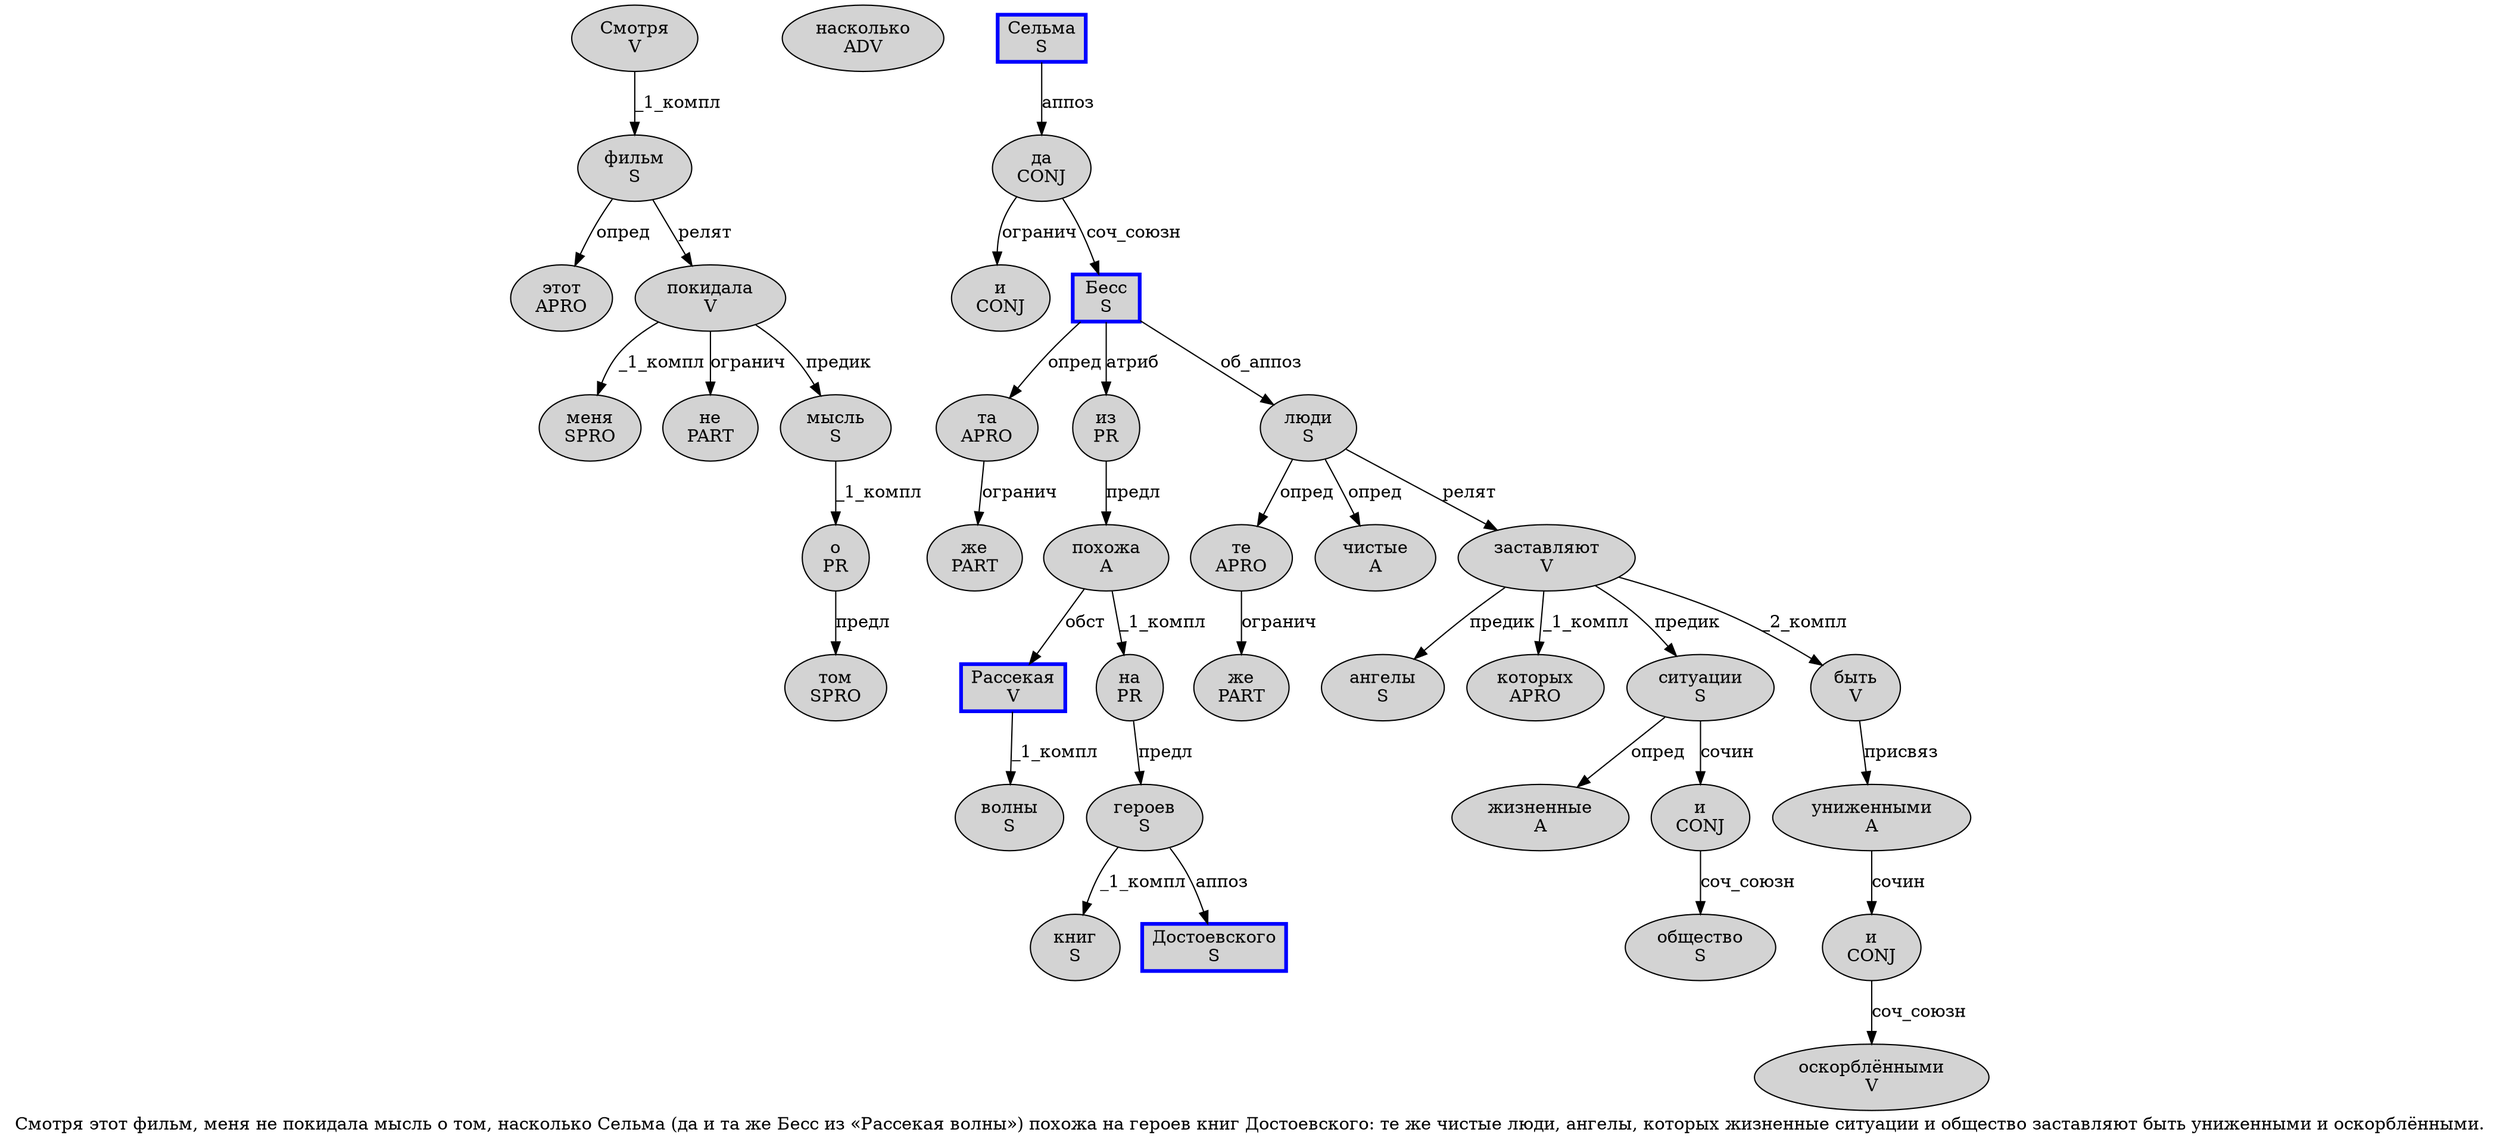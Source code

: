digraph SENTENCE_185 {
	graph [label="Смотря этот фильм, меня не покидала мысль о том, насколько Сельма (да и та же Бесс из «Рассекая волны») похожа на героев книг Достоевского: те же чистые люди, ангелы, которых жизненные ситуации и общество заставляют быть униженными и оскорблёнными."]
	node [style=filled]
		0 [label="Смотря
V" color="" fillcolor=lightgray penwidth=1 shape=ellipse]
		1 [label="этот
APRO" color="" fillcolor=lightgray penwidth=1 shape=ellipse]
		2 [label="фильм
S" color="" fillcolor=lightgray penwidth=1 shape=ellipse]
		4 [label="меня
SPRO" color="" fillcolor=lightgray penwidth=1 shape=ellipse]
		5 [label="не
PART" color="" fillcolor=lightgray penwidth=1 shape=ellipse]
		6 [label="покидала
V" color="" fillcolor=lightgray penwidth=1 shape=ellipse]
		7 [label="мысль
S" color="" fillcolor=lightgray penwidth=1 shape=ellipse]
		8 [label="о
PR" color="" fillcolor=lightgray penwidth=1 shape=ellipse]
		9 [label="том
SPRO" color="" fillcolor=lightgray penwidth=1 shape=ellipse]
		11 [label="насколько
ADV" color="" fillcolor=lightgray penwidth=1 shape=ellipse]
		12 [label="Сельма
S" color=blue fillcolor=lightgray penwidth=3 shape=box]
		14 [label="да
CONJ" color="" fillcolor=lightgray penwidth=1 shape=ellipse]
		15 [label="и
CONJ" color="" fillcolor=lightgray penwidth=1 shape=ellipse]
		16 [label="та
APRO" color="" fillcolor=lightgray penwidth=1 shape=ellipse]
		17 [label="же
PART" color="" fillcolor=lightgray penwidth=1 shape=ellipse]
		18 [label="Бесс
S" color=blue fillcolor=lightgray penwidth=3 shape=box]
		19 [label="из
PR" color="" fillcolor=lightgray penwidth=1 shape=ellipse]
		21 [label="Рассекая
V" color=blue fillcolor=lightgray penwidth=3 shape=box]
		22 [label="волны
S" color="" fillcolor=lightgray penwidth=1 shape=ellipse]
		25 [label="похожа
A" color="" fillcolor=lightgray penwidth=1 shape=ellipse]
		26 [label="на
PR" color="" fillcolor=lightgray penwidth=1 shape=ellipse]
		27 [label="героев
S" color="" fillcolor=lightgray penwidth=1 shape=ellipse]
		28 [label="книг
S" color="" fillcolor=lightgray penwidth=1 shape=ellipse]
		29 [label="Достоевского
S" color=blue fillcolor=lightgray penwidth=3 shape=box]
		31 [label="те
APRO" color="" fillcolor=lightgray penwidth=1 shape=ellipse]
		32 [label="же
PART" color="" fillcolor=lightgray penwidth=1 shape=ellipse]
		33 [label="чистые
A" color="" fillcolor=lightgray penwidth=1 shape=ellipse]
		34 [label="люди
S" color="" fillcolor=lightgray penwidth=1 shape=ellipse]
		36 [label="ангелы
S" color="" fillcolor=lightgray penwidth=1 shape=ellipse]
		38 [label="которых
APRO" color="" fillcolor=lightgray penwidth=1 shape=ellipse]
		39 [label="жизненные
A" color="" fillcolor=lightgray penwidth=1 shape=ellipse]
		40 [label="ситуации
S" color="" fillcolor=lightgray penwidth=1 shape=ellipse]
		41 [label="и
CONJ" color="" fillcolor=lightgray penwidth=1 shape=ellipse]
		42 [label="общество
S" color="" fillcolor=lightgray penwidth=1 shape=ellipse]
		43 [label="заставляют
V" color="" fillcolor=lightgray penwidth=1 shape=ellipse]
		44 [label="быть
V" color="" fillcolor=lightgray penwidth=1 shape=ellipse]
		45 [label="униженными
A" color="" fillcolor=lightgray penwidth=1 shape=ellipse]
		46 [label="и
CONJ" color="" fillcolor=lightgray penwidth=1 shape=ellipse]
		47 [label="оскорблёнными
V" color="" fillcolor=lightgray penwidth=1 shape=ellipse]
			25 -> 21 [label="обст"]
			25 -> 26 [label="_1_компл"]
			34 -> 31 [label="опред"]
			34 -> 33 [label="опред"]
			34 -> 43 [label="релят"]
			0 -> 2 [label="_1_компл"]
			45 -> 46 [label="сочин"]
			43 -> 36 [label="предик"]
			43 -> 38 [label="_1_компл"]
			43 -> 40 [label="предик"]
			43 -> 44 [label="_2_компл"]
			41 -> 42 [label="соч_союзн"]
			27 -> 28 [label="_1_компл"]
			27 -> 29 [label="аппоз"]
			12 -> 14 [label="аппоз"]
			19 -> 25 [label="предл"]
			8 -> 9 [label="предл"]
			18 -> 16 [label="опред"]
			18 -> 19 [label="атриб"]
			18 -> 34 [label="об_аппоз"]
			14 -> 15 [label="огранич"]
			14 -> 18 [label="соч_союзн"]
			44 -> 45 [label="присвяз"]
			2 -> 1 [label="опред"]
			2 -> 6 [label="релят"]
			46 -> 47 [label="соч_союзн"]
			26 -> 27 [label="предл"]
			7 -> 8 [label="_1_компл"]
			16 -> 17 [label="огранич"]
			21 -> 22 [label="_1_компл"]
			40 -> 39 [label="опред"]
			40 -> 41 [label="сочин"]
			31 -> 32 [label="огранич"]
			6 -> 4 [label="_1_компл"]
			6 -> 5 [label="огранич"]
			6 -> 7 [label="предик"]
}